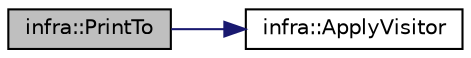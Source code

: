 digraph "infra::PrintTo"
{
 // INTERACTIVE_SVG=YES
  edge [fontname="Helvetica",fontsize="10",labelfontname="Helvetica",labelfontsize="10"];
  node [fontname="Helvetica",fontsize="10",shape=record];
  rankdir="LR";
  Node915 [label="infra::PrintTo",height=0.2,width=0.4,color="black", fillcolor="grey75", style="filled", fontcolor="black"];
  Node915 -> Node916 [color="midnightblue",fontsize="10",style="solid",fontname="Helvetica"];
  Node916 [label="infra::ApplyVisitor",height=0.2,width=0.4,color="black", fillcolor="white", style="filled",URL="$d0/de3/namespaceinfra.html#a6ff0375316ccb5c29bfb9a55090610f0"];
}
